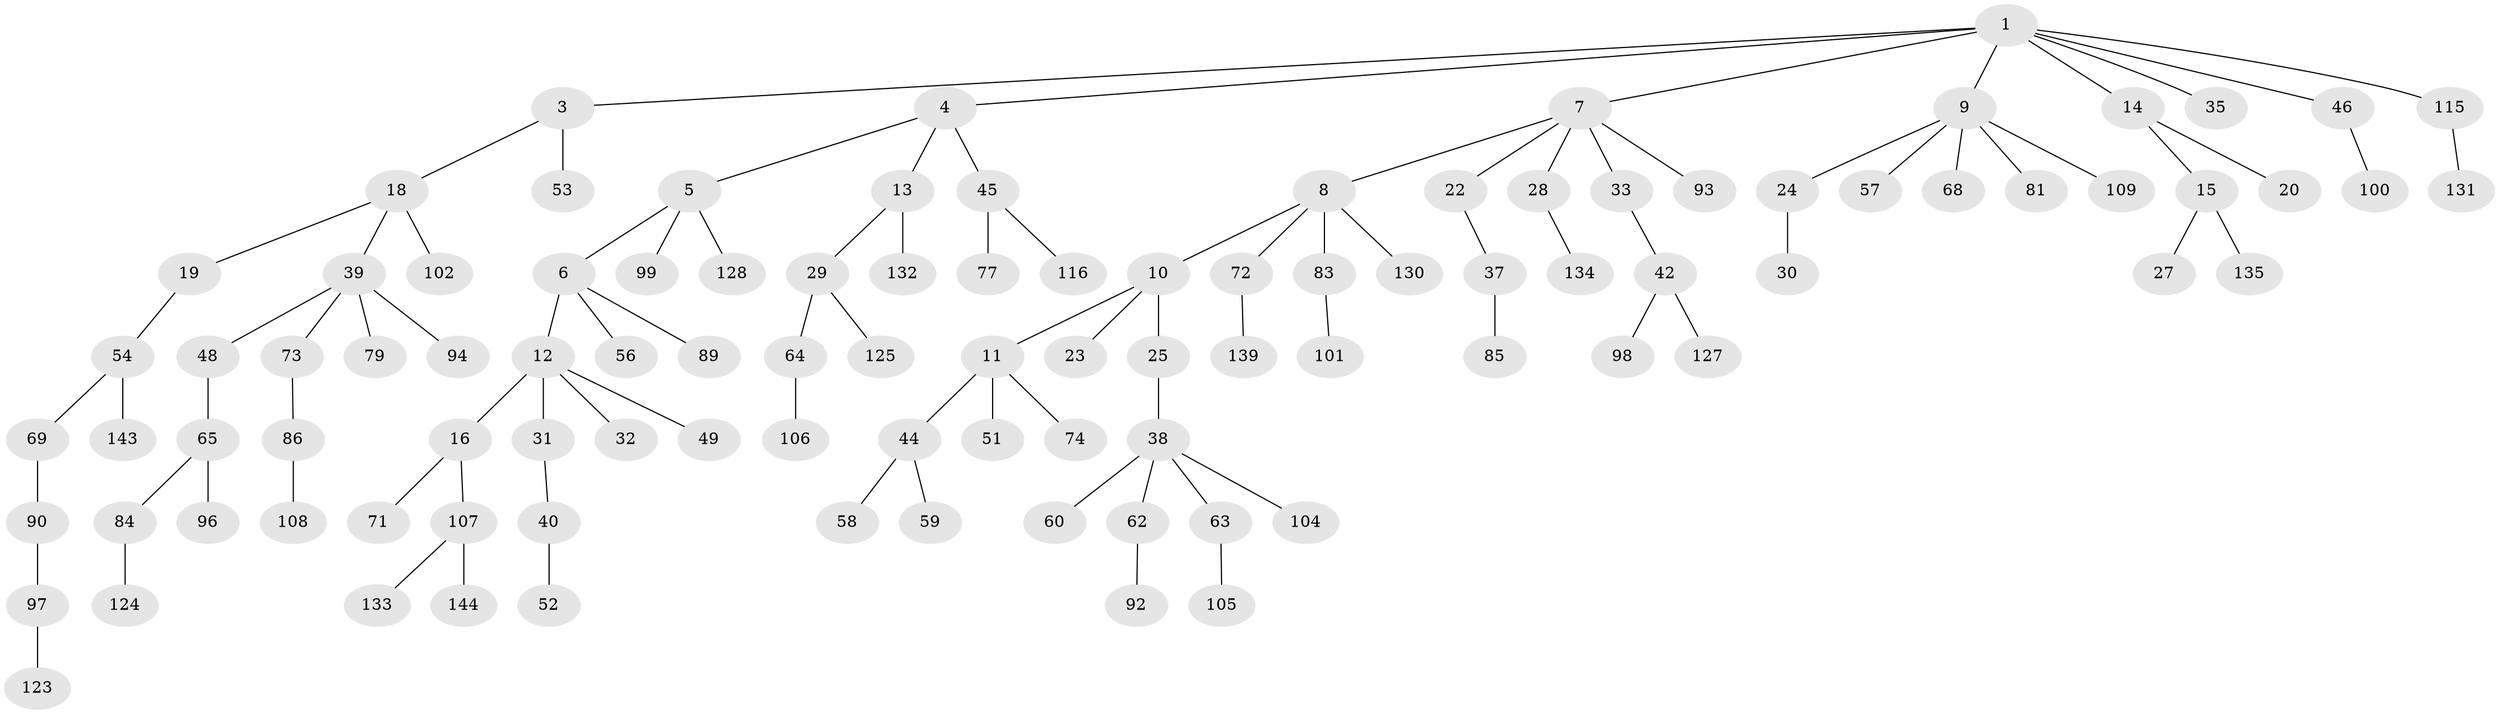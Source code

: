 // original degree distribution, {4: 0.0625, 6: 0.020833333333333332, 3: 0.1527777777777778, 5: 0.041666666666666664, 2: 0.2222222222222222, 1: 0.5}
// Generated by graph-tools (version 1.1) at 2025/19/03/04/25 18:19:22]
// undirected, 100 vertices, 99 edges
graph export_dot {
graph [start="1"]
  node [color=gray90,style=filled];
  1 [super="+2"];
  3;
  4;
  5 [super="+21+75"];
  6;
  7;
  8;
  9 [super="+43+17+47"];
  10;
  11 [super="+36"];
  12;
  13;
  14;
  15;
  16;
  18 [super="+26+87"];
  19 [super="+50"];
  20;
  22;
  23;
  24 [super="+66"];
  25 [super="+34+137"];
  27 [super="+114"];
  28 [super="+76"];
  29;
  30 [super="+82"];
  31;
  32 [super="+78+136"];
  33;
  35 [super="+88"];
  37 [super="+67+95"];
  38 [super="+41+55"];
  39;
  40;
  42;
  44 [super="+122"];
  45;
  46;
  48 [super="+61"];
  49;
  51;
  52;
  53;
  54;
  56;
  57;
  58;
  59;
  60;
  62 [super="+118+80"];
  63 [super="+121+119+70"];
  64;
  65;
  68 [super="+111"];
  69 [super="+103"];
  71;
  72 [super="+113"];
  73 [super="+141"];
  74;
  77;
  79;
  81 [super="+91"];
  83;
  84;
  85;
  86;
  89 [super="+110"];
  90;
  92;
  93 [super="+112+117+126"];
  94 [super="+129"];
  96;
  97;
  98;
  99;
  100;
  101;
  102;
  104;
  105;
  106;
  107;
  108;
  109;
  115;
  116 [super="+138"];
  123;
  124;
  125;
  127;
  128;
  130;
  131;
  132;
  133;
  134 [super="+140"];
  135;
  139;
  143;
  144;
  1 -- 3;
  1 -- 4;
  1 -- 7;
  1 -- 35;
  1 -- 115;
  1 -- 14;
  1 -- 9;
  1 -- 46;
  3 -- 18;
  3 -- 53;
  4 -- 5;
  4 -- 13;
  4 -- 45;
  5 -- 6;
  5 -- 99;
  5 -- 128;
  6 -- 12;
  6 -- 56;
  6 -- 89;
  7 -- 8;
  7 -- 22;
  7 -- 28;
  7 -- 33;
  7 -- 93;
  8 -- 10;
  8 -- 72;
  8 -- 83;
  8 -- 130;
  9 -- 81;
  9 -- 24;
  9 -- 68;
  9 -- 109;
  9 -- 57;
  10 -- 11;
  10 -- 23;
  10 -- 25;
  11 -- 51;
  11 -- 74;
  11 -- 44;
  12 -- 16;
  12 -- 31;
  12 -- 32;
  12 -- 49;
  13 -- 29;
  13 -- 132;
  14 -- 15;
  14 -- 20;
  15 -- 27;
  15 -- 135;
  16 -- 71;
  16 -- 107;
  18 -- 19;
  18 -- 39;
  18 -- 102;
  19 -- 54;
  22 -- 37;
  24 -- 30;
  25 -- 38;
  28 -- 134;
  29 -- 64;
  29 -- 125;
  31 -- 40;
  33 -- 42;
  37 -- 85;
  38 -- 104;
  38 -- 62;
  38 -- 60;
  38 -- 63;
  39 -- 48;
  39 -- 73;
  39 -- 79;
  39 -- 94;
  40 -- 52;
  42 -- 98;
  42 -- 127;
  44 -- 58;
  44 -- 59;
  45 -- 77;
  45 -- 116;
  46 -- 100;
  48 -- 65;
  54 -- 69;
  54 -- 143;
  62 -- 92;
  63 -- 105;
  64 -- 106;
  65 -- 84;
  65 -- 96;
  69 -- 90;
  72 -- 139;
  73 -- 86;
  83 -- 101;
  84 -- 124;
  86 -- 108;
  90 -- 97;
  97 -- 123;
  107 -- 133;
  107 -- 144;
  115 -- 131;
}
